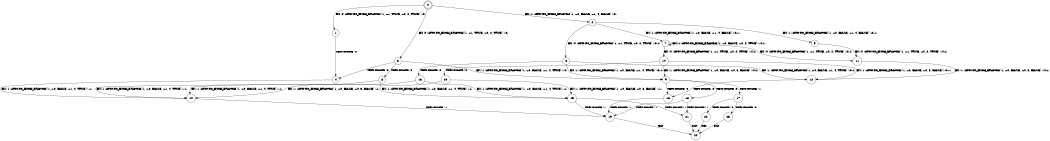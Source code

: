 digraph BCG {
size = "7, 10.5";
center = TRUE;
node [shape = circle];
0 [peripheries = 2];
0 -> 1 [label = "EX !0 !ATOMIC_EXCH_BRANCH (1, +1, TRUE, +0, 2, TRUE) !:0:"];
0 -> 2 [label = "EX !1 !ATOMIC_EXCH_BRANCH (1, +0, FALSE, +1, 4, FALSE) !:0:"];
0 -> 3 [label = "EX !0 !ATOMIC_EXCH_BRANCH (1, +1, TRUE, +0, 2, TRUE) !:0:"];
1 -> 4 [label = "TERMINATE !0"];
2 -> 5 [label = "EX !1 !ATOMIC_EXCH_BRANCH (1, +0, FALSE, +1, 4, FALSE) !:0:1:"];
2 -> 6 [label = "EX !0 !ATOMIC_EXCH_BRANCH (1, +1, TRUE, +0, 2, TRUE) !:0:1:"];
2 -> 7 [label = "EX !1 !ATOMIC_EXCH_BRANCH (1, +0, FALSE, +1, 4, FALSE) !:0:1:"];
3 -> 4 [label = "TERMINATE !0"];
3 -> 8 [label = "TERMINATE !0"];
3 -> 9 [label = "EX !1 !ATOMIC_EXCH_BRANCH (1, +0, FALSE, +1, 4, TRUE) !:0:"];
4 -> 10 [label = "EX !1 !ATOMIC_EXCH_BRANCH (1, +0, FALSE, +1, 4, TRUE) !:1:"];
5 -> 11 [label = "EX !0 !ATOMIC_EXCH_BRANCH (1, +1, TRUE, +0, 2, TRUE) !:0:1:"];
6 -> 12 [label = "EX !1 !ATOMIC_EXCH_BRANCH (1, +0, FALSE, +1, 4, TRUE) !:0:1:"];
6 -> 13 [label = "TERMINATE !0"];
6 -> 9 [label = "EX !1 !ATOMIC_EXCH_BRANCH (1, +0, FALSE, +1, 4, TRUE) !:0:1:"];
7 -> 11 [label = "EX !0 !ATOMIC_EXCH_BRANCH (1, +1, TRUE, +0, 2, TRUE) !:0:1:"];
7 -> 14 [label = "EX !0 !ATOMIC_EXCH_BRANCH (1, +1, TRUE, +0, 2, TRUE) !:0:1:"];
7 -> 7 [label = "EX !1 !ATOMIC_EXCH_BRANCH (1, +0, FALSE, +0, 3, TRUE) !:0:1:"];
8 -> 10 [label = "EX !1 !ATOMIC_EXCH_BRANCH (1, +0, FALSE, +1, 4, TRUE) !:1:"];
8 -> 15 [label = "EX !1 !ATOMIC_EXCH_BRANCH (1, +0, FALSE, +1, 4, TRUE) !:1:"];
9 -> 16 [label = "TERMINATE !0"];
9 -> 17 [label = "TERMINATE !1"];
9 -> 18 [label = "TERMINATE !0"];
10 -> 19 [label = "TERMINATE !1"];
11 -> 12 [label = "EX !1 !ATOMIC_EXCH_BRANCH (1, +0, FALSE, +0, 3, FALSE) !:0:1:"];
12 -> 16 [label = "TERMINATE !0"];
13 -> 10 [label = "EX !1 !ATOMIC_EXCH_BRANCH (1, +0, FALSE, +1, 4, TRUE) !:1:"];
13 -> 15 [label = "EX !1 !ATOMIC_EXCH_BRANCH (1, +0, FALSE, +1, 4, TRUE) !:1:"];
14 -> 12 [label = "EX !1 !ATOMIC_EXCH_BRANCH (1, +0, FALSE, +0, 3, FALSE) !:0:1:"];
14 -> 20 [label = "TERMINATE !0"];
14 -> 9 [label = "EX !1 !ATOMIC_EXCH_BRANCH (1, +0, FALSE, +0, 3, FALSE) !:0:1:"];
15 -> 19 [label = "TERMINATE !1"];
15 -> 21 [label = "TERMINATE !1"];
16 -> 19 [label = "TERMINATE !1"];
17 -> 22 [label = "TERMINATE !0"];
17 -> 23 [label = "TERMINATE !0"];
18 -> 19 [label = "TERMINATE !1"];
18 -> 21 [label = "TERMINATE !1"];
19 -> 24 [label = "exit"];
20 -> 10 [label = "EX !1 !ATOMIC_EXCH_BRANCH (1, +0, FALSE, +0, 3, FALSE) !:1:"];
20 -> 15 [label = "EX !1 !ATOMIC_EXCH_BRANCH (1, +0, FALSE, +0, 3, FALSE) !:1:"];
21 -> 24 [label = "exit"];
22 -> 24 [label = "exit"];
23 -> 24 [label = "exit"];
}
